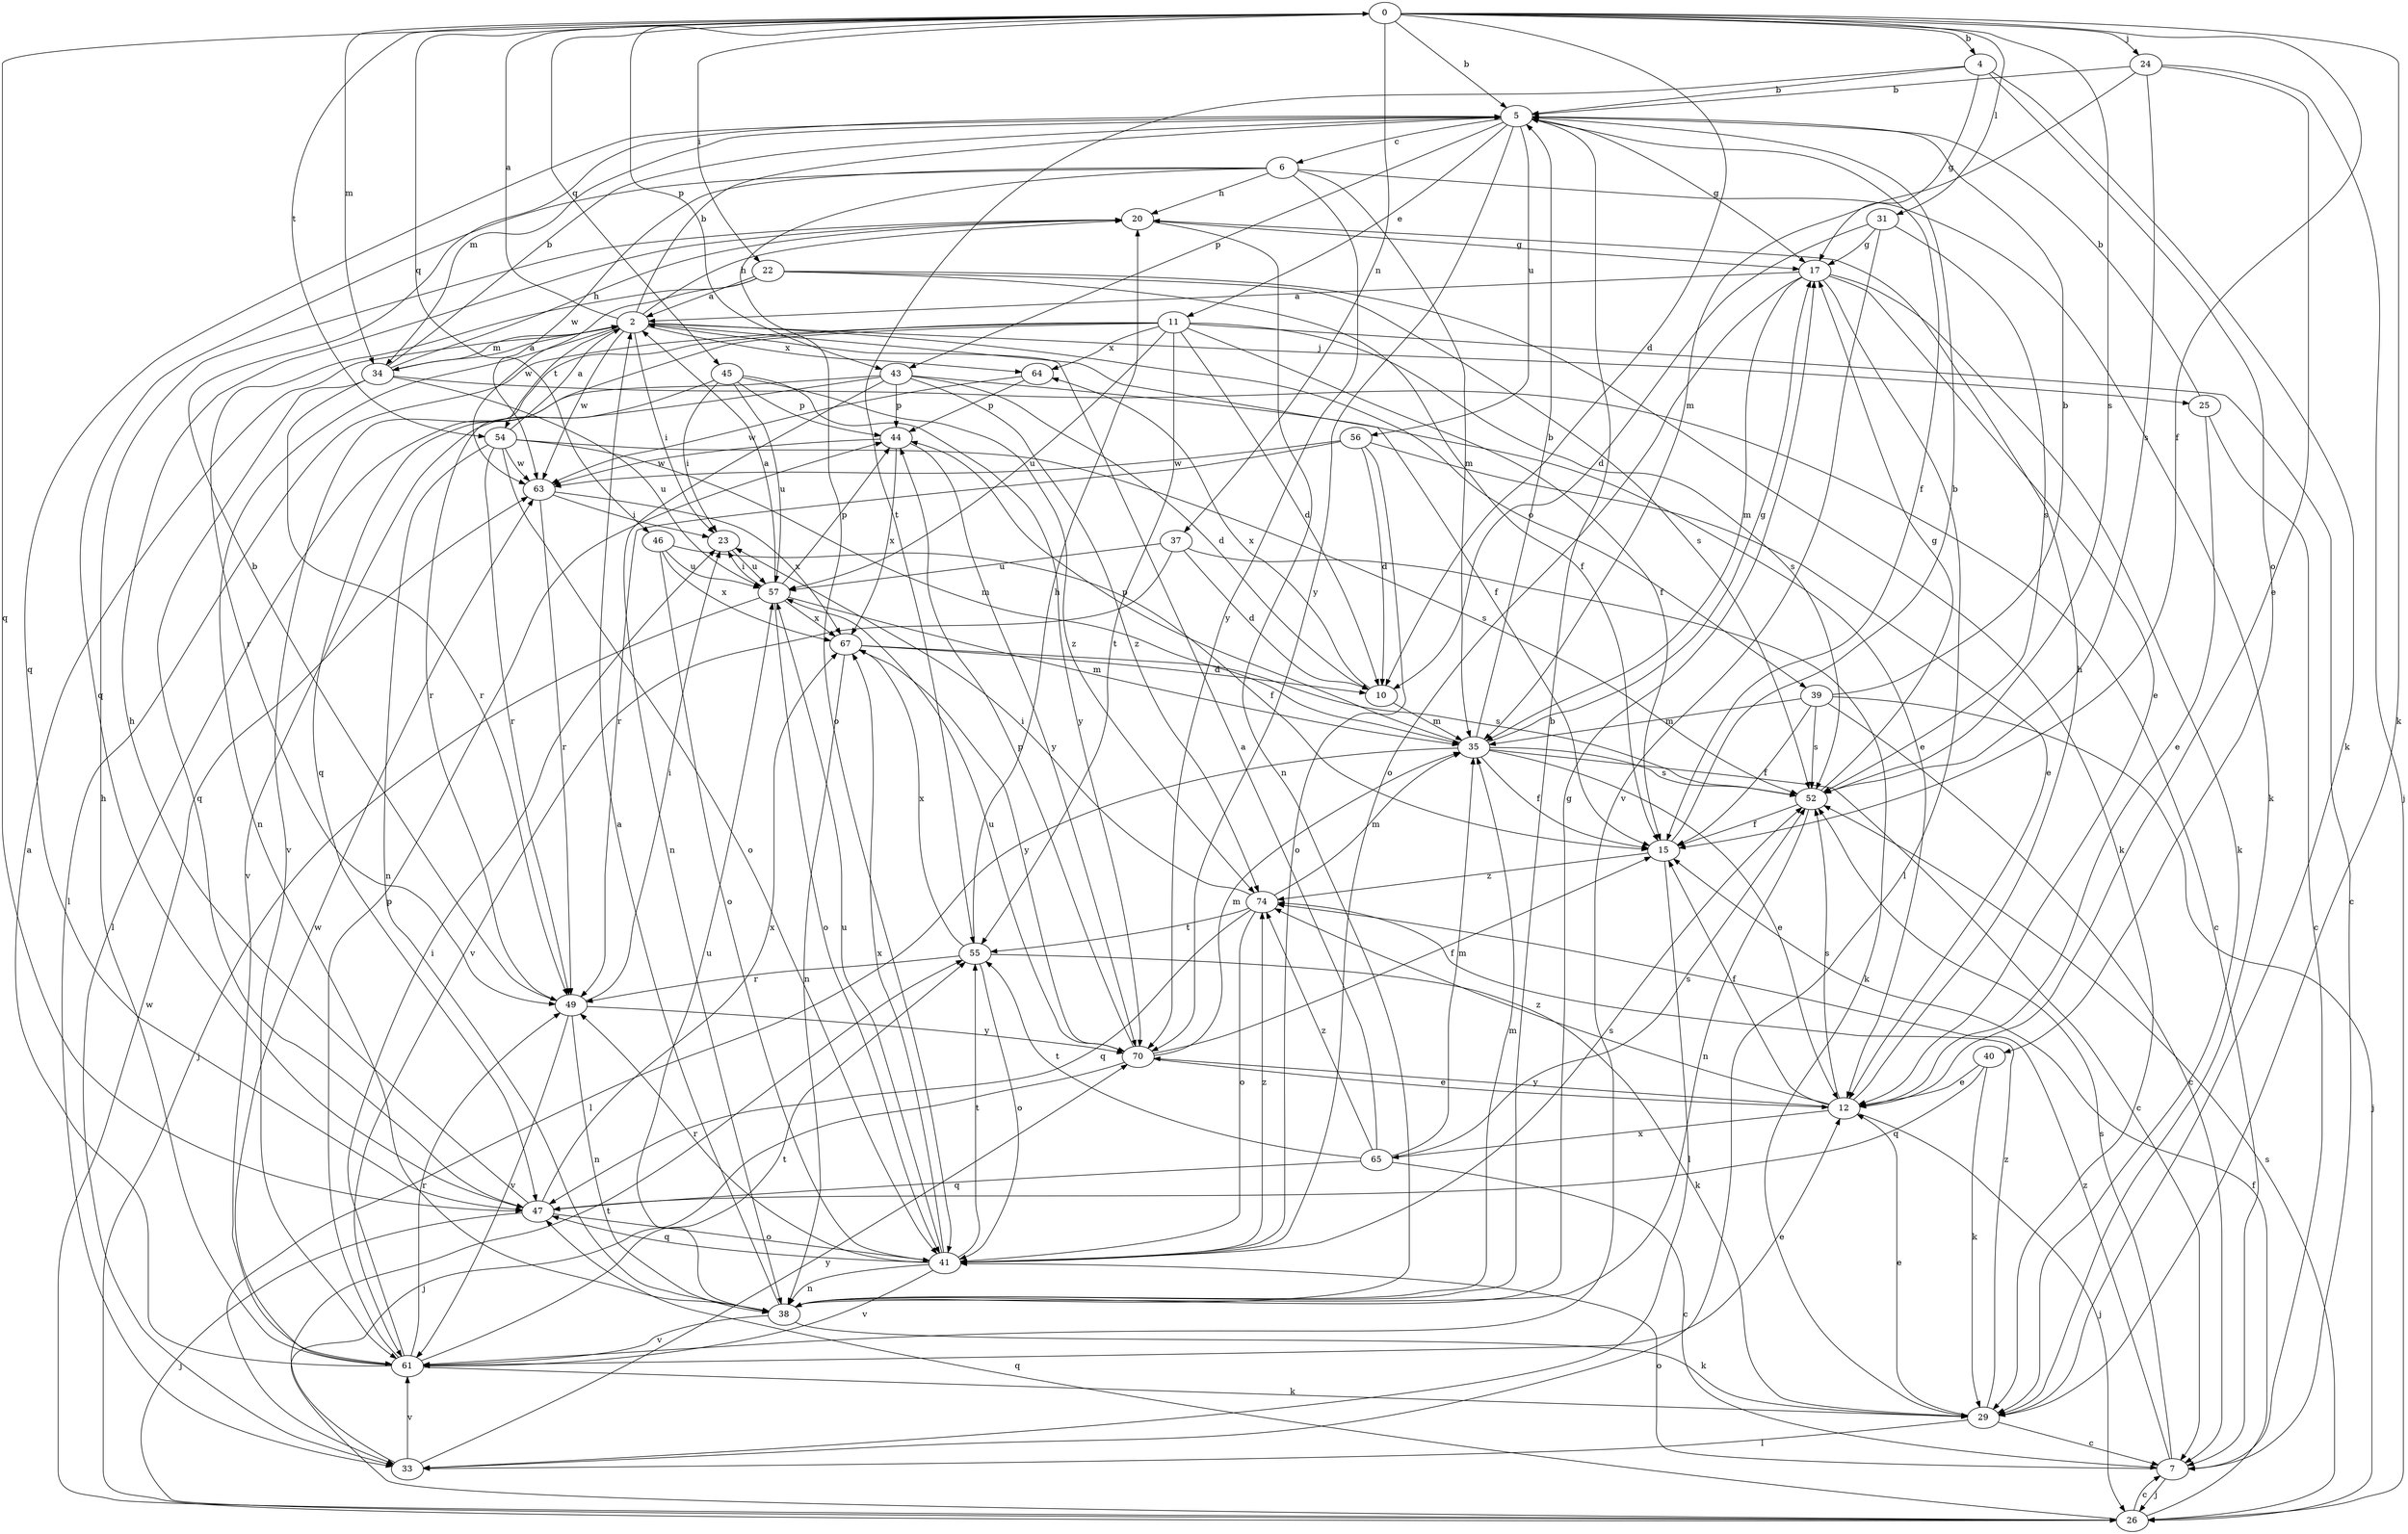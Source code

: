 strict digraph  {
0;
2;
4;
5;
6;
7;
10;
11;
12;
15;
17;
20;
22;
23;
24;
25;
26;
29;
31;
33;
34;
35;
37;
38;
39;
40;
41;
43;
44;
45;
46;
47;
49;
52;
54;
55;
56;
57;
61;
63;
64;
65;
67;
70;
74;
0 -> 4  [label=b];
0 -> 5  [label=b];
0 -> 10  [label=d];
0 -> 15  [label=f];
0 -> 22  [label=i];
0 -> 24  [label=j];
0 -> 29  [label=k];
0 -> 31  [label=l];
0 -> 34  [label=m];
0 -> 37  [label=n];
0 -> 43  [label=p];
0 -> 45  [label=q];
0 -> 46  [label=q];
0 -> 47  [label=q];
0 -> 52  [label=s];
0 -> 54  [label=t];
2 -> 0  [label=a];
2 -> 5  [label=b];
2 -> 15  [label=f];
2 -> 20  [label=h];
2 -> 23  [label=i];
2 -> 25  [label=j];
2 -> 34  [label=m];
2 -> 38  [label=n];
2 -> 39  [label=o];
2 -> 54  [label=t];
2 -> 63  [label=w];
2 -> 64  [label=x];
4 -> 5  [label=b];
4 -> 17  [label=g];
4 -> 29  [label=k];
4 -> 40  [label=o];
4 -> 55  [label=t];
5 -> 6  [label=c];
5 -> 11  [label=e];
5 -> 15  [label=f];
5 -> 17  [label=g];
5 -> 34  [label=m];
5 -> 43  [label=p];
5 -> 47  [label=q];
5 -> 56  [label=u];
5 -> 70  [label=y];
6 -> 20  [label=h];
6 -> 29  [label=k];
6 -> 35  [label=m];
6 -> 41  [label=o];
6 -> 47  [label=q];
6 -> 63  [label=w];
6 -> 70  [label=y];
7 -> 26  [label=j];
7 -> 41  [label=o];
7 -> 52  [label=s];
7 -> 74  [label=z];
10 -> 35  [label=m];
10 -> 64  [label=x];
11 -> 7  [label=c];
11 -> 10  [label=d];
11 -> 15  [label=f];
11 -> 33  [label=l];
11 -> 47  [label=q];
11 -> 52  [label=s];
11 -> 55  [label=t];
11 -> 57  [label=u];
11 -> 61  [label=v];
11 -> 64  [label=x];
12 -> 15  [label=f];
12 -> 20  [label=h];
12 -> 26  [label=j];
12 -> 52  [label=s];
12 -> 65  [label=x];
12 -> 70  [label=y];
12 -> 74  [label=z];
15 -> 5  [label=b];
15 -> 33  [label=l];
15 -> 74  [label=z];
17 -> 2  [label=a];
17 -> 12  [label=e];
17 -> 29  [label=k];
17 -> 33  [label=l];
17 -> 35  [label=m];
17 -> 41  [label=o];
20 -> 17  [label=g];
20 -> 38  [label=n];
22 -> 2  [label=a];
22 -> 15  [label=f];
22 -> 29  [label=k];
22 -> 49  [label=r];
22 -> 52  [label=s];
22 -> 63  [label=w];
23 -> 57  [label=u];
24 -> 5  [label=b];
24 -> 12  [label=e];
24 -> 26  [label=j];
24 -> 35  [label=m];
24 -> 52  [label=s];
25 -> 5  [label=b];
25 -> 7  [label=c];
25 -> 12  [label=e];
26 -> 7  [label=c];
26 -> 15  [label=f];
26 -> 47  [label=q];
26 -> 52  [label=s];
26 -> 63  [label=w];
29 -> 7  [label=c];
29 -> 12  [label=e];
29 -> 33  [label=l];
29 -> 74  [label=z];
31 -> 10  [label=d];
31 -> 17  [label=g];
31 -> 52  [label=s];
31 -> 61  [label=v];
33 -> 55  [label=t];
33 -> 61  [label=v];
33 -> 70  [label=y];
34 -> 2  [label=a];
34 -> 5  [label=b];
34 -> 7  [label=c];
34 -> 20  [label=h];
34 -> 47  [label=q];
34 -> 49  [label=r];
34 -> 57  [label=u];
35 -> 5  [label=b];
35 -> 7  [label=c];
35 -> 12  [label=e];
35 -> 15  [label=f];
35 -> 17  [label=g];
35 -> 33  [label=l];
35 -> 44  [label=p];
35 -> 52  [label=s];
37 -> 10  [label=d];
37 -> 29  [label=k];
37 -> 57  [label=u];
37 -> 61  [label=v];
38 -> 2  [label=a];
38 -> 5  [label=b];
38 -> 17  [label=g];
38 -> 29  [label=k];
38 -> 35  [label=m];
38 -> 57  [label=u];
38 -> 61  [label=v];
39 -> 5  [label=b];
39 -> 7  [label=c];
39 -> 15  [label=f];
39 -> 26  [label=j];
39 -> 35  [label=m];
39 -> 52  [label=s];
40 -> 12  [label=e];
40 -> 29  [label=k];
40 -> 47  [label=q];
41 -> 38  [label=n];
41 -> 47  [label=q];
41 -> 49  [label=r];
41 -> 52  [label=s];
41 -> 55  [label=t];
41 -> 57  [label=u];
41 -> 61  [label=v];
41 -> 67  [label=x];
41 -> 74  [label=z];
43 -> 10  [label=d];
43 -> 12  [label=e];
43 -> 33  [label=l];
43 -> 38  [label=n];
43 -> 44  [label=p];
43 -> 61  [label=v];
43 -> 74  [label=z];
44 -> 63  [label=w];
44 -> 67  [label=x];
44 -> 70  [label=y];
45 -> 23  [label=i];
45 -> 44  [label=p];
45 -> 49  [label=r];
45 -> 57  [label=u];
45 -> 70  [label=y];
45 -> 74  [label=z];
46 -> 15  [label=f];
46 -> 41  [label=o];
46 -> 57  [label=u];
46 -> 67  [label=x];
47 -> 20  [label=h];
47 -> 26  [label=j];
47 -> 41  [label=o];
47 -> 67  [label=x];
49 -> 5  [label=b];
49 -> 23  [label=i];
49 -> 38  [label=n];
49 -> 61  [label=v];
49 -> 70  [label=y];
52 -> 15  [label=f];
52 -> 17  [label=g];
52 -> 38  [label=n];
54 -> 2  [label=a];
54 -> 35  [label=m];
54 -> 38  [label=n];
54 -> 41  [label=o];
54 -> 49  [label=r];
54 -> 52  [label=s];
54 -> 63  [label=w];
55 -> 20  [label=h];
55 -> 29  [label=k];
55 -> 41  [label=o];
55 -> 49  [label=r];
55 -> 67  [label=x];
56 -> 10  [label=d];
56 -> 12  [label=e];
56 -> 41  [label=o];
56 -> 49  [label=r];
56 -> 63  [label=w];
57 -> 2  [label=a];
57 -> 23  [label=i];
57 -> 26  [label=j];
57 -> 35  [label=m];
57 -> 41  [label=o];
57 -> 44  [label=p];
57 -> 67  [label=x];
61 -> 2  [label=a];
61 -> 12  [label=e];
61 -> 20  [label=h];
61 -> 23  [label=i];
61 -> 29  [label=k];
61 -> 44  [label=p];
61 -> 49  [label=r];
61 -> 55  [label=t];
61 -> 63  [label=w];
63 -> 23  [label=i];
63 -> 49  [label=r];
63 -> 67  [label=x];
64 -> 44  [label=p];
64 -> 63  [label=w];
65 -> 2  [label=a];
65 -> 7  [label=c];
65 -> 35  [label=m];
65 -> 47  [label=q];
65 -> 52  [label=s];
65 -> 55  [label=t];
65 -> 74  [label=z];
67 -> 10  [label=d];
67 -> 38  [label=n];
67 -> 52  [label=s];
67 -> 70  [label=y];
70 -> 12  [label=e];
70 -> 15  [label=f];
70 -> 26  [label=j];
70 -> 35  [label=m];
70 -> 44  [label=p];
70 -> 57  [label=u];
74 -> 23  [label=i];
74 -> 35  [label=m];
74 -> 41  [label=o];
74 -> 47  [label=q];
74 -> 55  [label=t];
}
